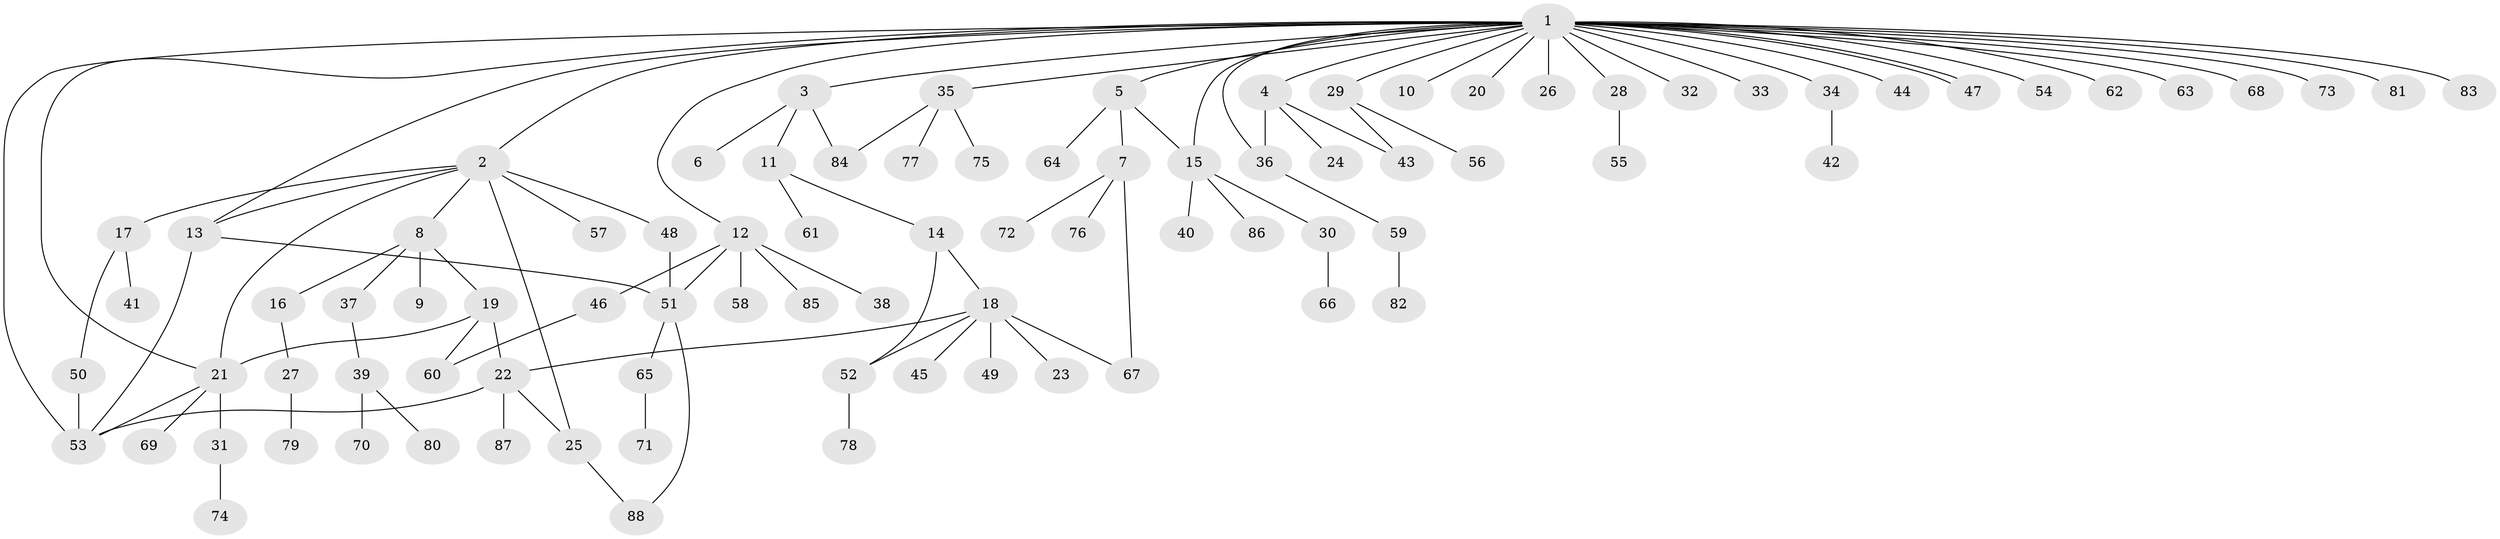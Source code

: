 // Generated by graph-tools (version 1.1) at 2025/47/03/09/25 04:47:01]
// undirected, 88 vertices, 107 edges
graph export_dot {
graph [start="1"]
  node [color=gray90,style=filled];
  1;
  2;
  3;
  4;
  5;
  6;
  7;
  8;
  9;
  10;
  11;
  12;
  13;
  14;
  15;
  16;
  17;
  18;
  19;
  20;
  21;
  22;
  23;
  24;
  25;
  26;
  27;
  28;
  29;
  30;
  31;
  32;
  33;
  34;
  35;
  36;
  37;
  38;
  39;
  40;
  41;
  42;
  43;
  44;
  45;
  46;
  47;
  48;
  49;
  50;
  51;
  52;
  53;
  54;
  55;
  56;
  57;
  58;
  59;
  60;
  61;
  62;
  63;
  64;
  65;
  66;
  67;
  68;
  69;
  70;
  71;
  72;
  73;
  74;
  75;
  76;
  77;
  78;
  79;
  80;
  81;
  82;
  83;
  84;
  85;
  86;
  87;
  88;
  1 -- 2;
  1 -- 3;
  1 -- 4;
  1 -- 5;
  1 -- 10;
  1 -- 12;
  1 -- 13;
  1 -- 15;
  1 -- 20;
  1 -- 21;
  1 -- 26;
  1 -- 28;
  1 -- 29;
  1 -- 32;
  1 -- 33;
  1 -- 34;
  1 -- 35;
  1 -- 36;
  1 -- 44;
  1 -- 47;
  1 -- 47;
  1 -- 53;
  1 -- 54;
  1 -- 62;
  1 -- 63;
  1 -- 68;
  1 -- 73;
  1 -- 81;
  1 -- 83;
  2 -- 8;
  2 -- 13;
  2 -- 17;
  2 -- 21;
  2 -- 25;
  2 -- 48;
  2 -- 57;
  3 -- 6;
  3 -- 11;
  3 -- 84;
  4 -- 24;
  4 -- 36;
  4 -- 43;
  5 -- 7;
  5 -- 15;
  5 -- 64;
  7 -- 67;
  7 -- 72;
  7 -- 76;
  8 -- 9;
  8 -- 16;
  8 -- 19;
  8 -- 37;
  11 -- 14;
  11 -- 61;
  12 -- 38;
  12 -- 46;
  12 -- 51;
  12 -- 58;
  12 -- 85;
  13 -- 51;
  13 -- 53;
  14 -- 18;
  14 -- 52;
  15 -- 30;
  15 -- 40;
  15 -- 86;
  16 -- 27;
  17 -- 41;
  17 -- 50;
  18 -- 22;
  18 -- 23;
  18 -- 45;
  18 -- 49;
  18 -- 52;
  18 -- 67;
  19 -- 21;
  19 -- 22;
  19 -- 60;
  21 -- 31;
  21 -- 53;
  21 -- 69;
  22 -- 25;
  22 -- 53;
  22 -- 87;
  25 -- 88;
  27 -- 79;
  28 -- 55;
  29 -- 43;
  29 -- 56;
  30 -- 66;
  31 -- 74;
  34 -- 42;
  35 -- 75;
  35 -- 77;
  35 -- 84;
  36 -- 59;
  37 -- 39;
  39 -- 70;
  39 -- 80;
  46 -- 60;
  48 -- 51;
  50 -- 53;
  51 -- 65;
  51 -- 88;
  52 -- 78;
  59 -- 82;
  65 -- 71;
}
